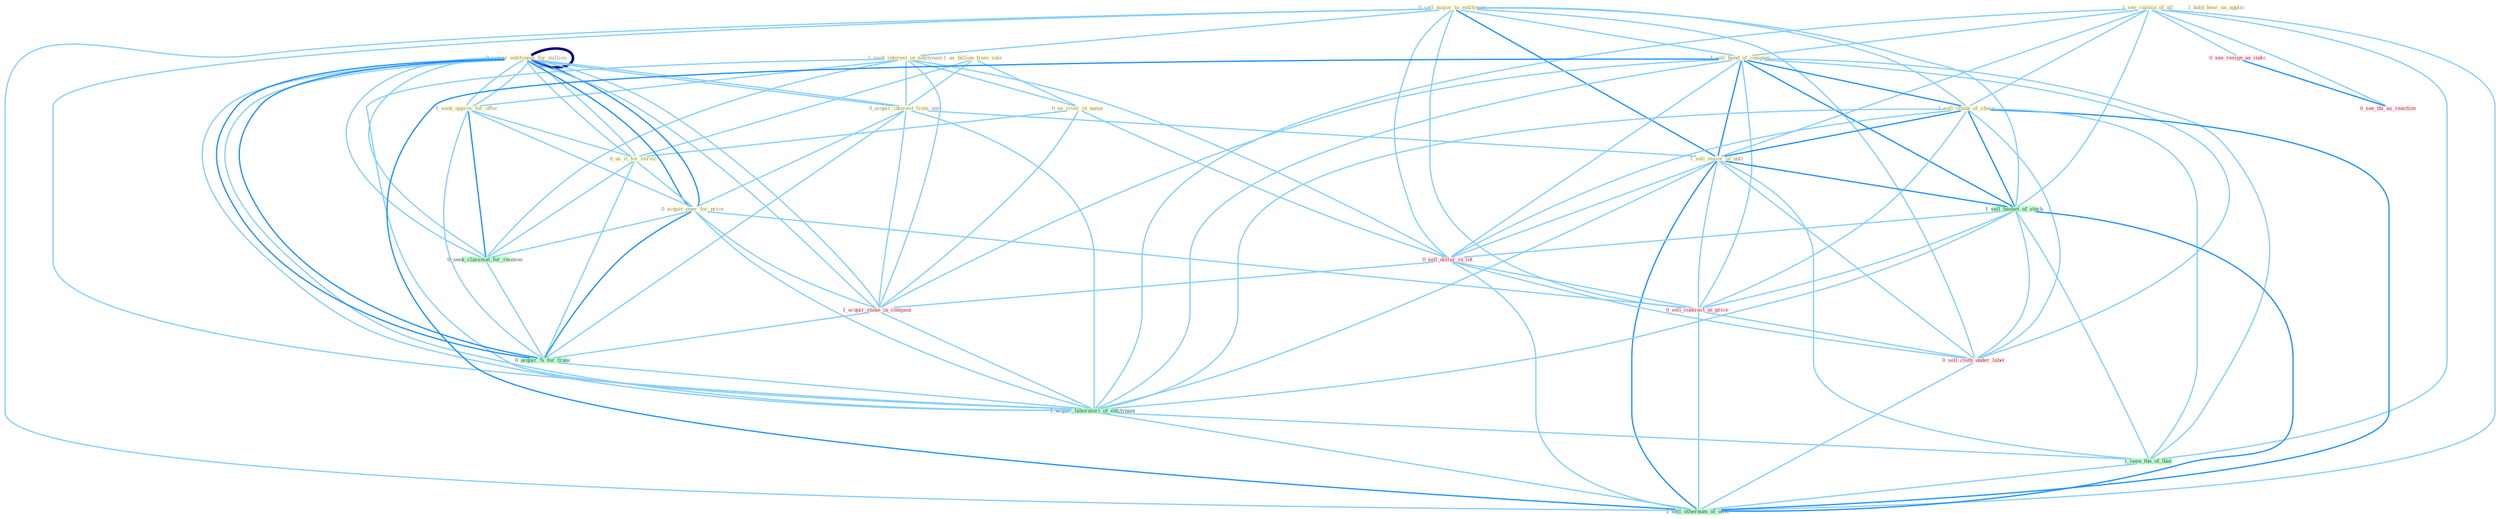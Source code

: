 Graph G{ 
    node
    [shape=polygon,style=filled,width=.5,height=.06,color="#BDFCC9",fixedsize=true,fontsize=4,
    fontcolor="#2f4f4f"];
    {node
    [color="#ffffe0", fontcolor="#8b7d6b"] "0_sell_major_to_entitynam " "1_us_billion_from_sale " "1_seek_interest_in_entitynam " "1_hold_hear_on_applic " "0_us_river_in_name " "1_see_culmin_of_all " "0_acquir_entitynam_for_million " "1_sell_bond_of_compani " "0_acquir_entitynam_for_million " "1_seek_approv_for_offer " "1_sell_chunk_of_share " "0_acquir_interest_from_unit " "0_us_it_for_servic " "1_sell_major_of_unit " "0_acquir_oper_for_price "}
{node [color="#fff0f5", fontcolor="#b22222"] "0_sell_dollar_in_lot " "0_see_resign_as_indic " "1_acquir_stake_in_compani " "0_sell_contract_at_price " "0_sell_cloth_under_label " "0_see_thi_as_reaction "}
edge [color="#B0E2FF"];

	"0_sell_major_to_entitynam " -- "1_seek_interest_in_entitynam " [w="1", color="#87cefa" ];
	"0_sell_major_to_entitynam " -- "1_sell_bond_of_compani " [w="1", color="#87cefa" ];
	"0_sell_major_to_entitynam " -- "1_sell_chunk_of_share " [w="1", color="#87cefa" ];
	"0_sell_major_to_entitynam " -- "1_sell_major_of_unit " [w="2", color="#1e90ff" , len=0.8];
	"0_sell_major_to_entitynam " -- "1_sell_basket_of_stock " [w="1", color="#87cefa" ];
	"0_sell_major_to_entitynam " -- "0_sell_dollar_in_lot " [w="1", color="#87cefa" ];
	"0_sell_major_to_entitynam " -- "0_sell_contract_at_price " [w="1", color="#87cefa" ];
	"0_sell_major_to_entitynam " -- "1_acquir_laboratori_of_entitynam " [w="1", color="#87cefa" ];
	"0_sell_major_to_entitynam " -- "0_sell_cloth_under_label " [w="1", color="#87cefa" ];
	"0_sell_major_to_entitynam " -- "1_sell_othernum_of_offic " [w="1", color="#87cefa" ];
	"1_us_billion_from_sale " -- "0_us_river_in_name " [w="1", color="#87cefa" ];
	"1_us_billion_from_sale " -- "0_acquir_interest_from_unit " [w="1", color="#87cefa" ];
	"1_us_billion_from_sale " -- "0_us_it_for_servic " [w="1", color="#87cefa" ];
	"1_seek_interest_in_entitynam " -- "0_us_river_in_name " [w="1", color="#87cefa" ];
	"1_seek_interest_in_entitynam " -- "1_seek_approv_for_offer " [w="1", color="#87cefa" ];
	"1_seek_interest_in_entitynam " -- "0_acquir_interest_from_unit " [w="1", color="#87cefa" ];
	"1_seek_interest_in_entitynam " -- "0_seek_classmat_for_reunion " [w="1", color="#87cefa" ];
	"1_seek_interest_in_entitynam " -- "0_sell_dollar_in_lot " [w="1", color="#87cefa" ];
	"1_seek_interest_in_entitynam " -- "1_acquir_stake_in_compani " [w="1", color="#87cefa" ];
	"1_seek_interest_in_entitynam " -- "1_acquir_laboratori_of_entitynam " [w="1", color="#87cefa" ];
	"0_us_river_in_name " -- "0_us_it_for_servic " [w="1", color="#87cefa" ];
	"0_us_river_in_name " -- "0_sell_dollar_in_lot " [w="1", color="#87cefa" ];
	"0_us_river_in_name " -- "1_acquir_stake_in_compani " [w="1", color="#87cefa" ];
	"1_see_culmin_of_all " -- "1_sell_bond_of_compani " [w="1", color="#87cefa" ];
	"1_see_culmin_of_all " -- "1_sell_chunk_of_share " [w="1", color="#87cefa" ];
	"1_see_culmin_of_all " -- "1_sell_major_of_unit " [w="1", color="#87cefa" ];
	"1_see_culmin_of_all " -- "1_sell_basket_of_stock " [w="1", color="#87cefa" ];
	"1_see_culmin_of_all " -- "0_see_resign_as_indic " [w="1", color="#87cefa" ];
	"1_see_culmin_of_all " -- "1_acquir_laboratori_of_entitynam " [w="1", color="#87cefa" ];
	"1_see_culmin_of_all " -- "1_seen_the_of_that " [w="1", color="#87cefa" ];
	"1_see_culmin_of_all " -- "1_sell_othernum_of_offic " [w="1", color="#87cefa" ];
	"1_see_culmin_of_all " -- "0_see_thi_as_reaction " [w="1", color="#87cefa" ];
	"0_acquir_entitynam_for_million " -- "0_acquir_entitynam_for_million " [w="4", style=bold, color="#000080", len=0.4];
	"0_acquir_entitynam_for_million " -- "1_seek_approv_for_offer " [w="1", color="#87cefa" ];
	"0_acquir_entitynam_for_million " -- "0_acquir_interest_from_unit " [w="1", color="#87cefa" ];
	"0_acquir_entitynam_for_million " -- "0_us_it_for_servic " [w="1", color="#87cefa" ];
	"0_acquir_entitynam_for_million " -- "0_acquir_oper_for_price " [w="2", color="#1e90ff" , len=0.8];
	"0_acquir_entitynam_for_million " -- "0_seek_classmat_for_reunion " [w="1", color="#87cefa" ];
	"0_acquir_entitynam_for_million " -- "1_acquir_stake_in_compani " [w="1", color="#87cefa" ];
	"0_acquir_entitynam_for_million " -- "0_acquir_%_for_franc " [w="2", color="#1e90ff" , len=0.8];
	"0_acquir_entitynam_for_million " -- "1_acquir_laboratori_of_entitynam " [w="1", color="#87cefa" ];
	"1_sell_bond_of_compani " -- "1_sell_chunk_of_share " [w="2", color="#1e90ff" , len=0.8];
	"1_sell_bond_of_compani " -- "1_sell_major_of_unit " [w="2", color="#1e90ff" , len=0.8];
	"1_sell_bond_of_compani " -- "1_sell_basket_of_stock " [w="2", color="#1e90ff" , len=0.8];
	"1_sell_bond_of_compani " -- "0_sell_dollar_in_lot " [w="1", color="#87cefa" ];
	"1_sell_bond_of_compani " -- "1_acquir_stake_in_compani " [w="1", color="#87cefa" ];
	"1_sell_bond_of_compani " -- "0_sell_contract_at_price " [w="1", color="#87cefa" ];
	"1_sell_bond_of_compani " -- "1_acquir_laboratori_of_entitynam " [w="1", color="#87cefa" ];
	"1_sell_bond_of_compani " -- "0_sell_cloth_under_label " [w="1", color="#87cefa" ];
	"1_sell_bond_of_compani " -- "1_seen_the_of_that " [w="1", color="#87cefa" ];
	"1_sell_bond_of_compani " -- "1_sell_othernum_of_offic " [w="2", color="#1e90ff" , len=0.8];
	"0_acquir_entitynam_for_million " -- "1_seek_approv_for_offer " [w="1", color="#87cefa" ];
	"0_acquir_entitynam_for_million " -- "0_acquir_interest_from_unit " [w="1", color="#87cefa" ];
	"0_acquir_entitynam_for_million " -- "0_us_it_for_servic " [w="1", color="#87cefa" ];
	"0_acquir_entitynam_for_million " -- "0_acquir_oper_for_price " [w="2", color="#1e90ff" , len=0.8];
	"0_acquir_entitynam_for_million " -- "0_seek_classmat_for_reunion " [w="1", color="#87cefa" ];
	"0_acquir_entitynam_for_million " -- "1_acquir_stake_in_compani " [w="1", color="#87cefa" ];
	"0_acquir_entitynam_for_million " -- "0_acquir_%_for_franc " [w="2", color="#1e90ff" , len=0.8];
	"0_acquir_entitynam_for_million " -- "1_acquir_laboratori_of_entitynam " [w="1", color="#87cefa" ];
	"1_seek_approv_for_offer " -- "0_us_it_for_servic " [w="1", color="#87cefa" ];
	"1_seek_approv_for_offer " -- "0_acquir_oper_for_price " [w="1", color="#87cefa" ];
	"1_seek_approv_for_offer " -- "0_seek_classmat_for_reunion " [w="2", color="#1e90ff" , len=0.8];
	"1_seek_approv_for_offer " -- "0_acquir_%_for_franc " [w="1", color="#87cefa" ];
	"1_sell_chunk_of_share " -- "1_sell_major_of_unit " [w="2", color="#1e90ff" , len=0.8];
	"1_sell_chunk_of_share " -- "1_sell_basket_of_stock " [w="2", color="#1e90ff" , len=0.8];
	"1_sell_chunk_of_share " -- "0_sell_dollar_in_lot " [w="1", color="#87cefa" ];
	"1_sell_chunk_of_share " -- "0_sell_contract_at_price " [w="1", color="#87cefa" ];
	"1_sell_chunk_of_share " -- "1_acquir_laboratori_of_entitynam " [w="1", color="#87cefa" ];
	"1_sell_chunk_of_share " -- "0_sell_cloth_under_label " [w="1", color="#87cefa" ];
	"1_sell_chunk_of_share " -- "1_seen_the_of_that " [w="1", color="#87cefa" ];
	"1_sell_chunk_of_share " -- "1_sell_othernum_of_offic " [w="2", color="#1e90ff" , len=0.8];
	"0_acquir_interest_from_unit " -- "1_sell_major_of_unit " [w="1", color="#87cefa" ];
	"0_acquir_interest_from_unit " -- "0_acquir_oper_for_price " [w="1", color="#87cefa" ];
	"0_acquir_interest_from_unit " -- "1_acquir_stake_in_compani " [w="1", color="#87cefa" ];
	"0_acquir_interest_from_unit " -- "0_acquir_%_for_franc " [w="1", color="#87cefa" ];
	"0_acquir_interest_from_unit " -- "1_acquir_laboratori_of_entitynam " [w="1", color="#87cefa" ];
	"0_us_it_for_servic " -- "0_acquir_oper_for_price " [w="1", color="#87cefa" ];
	"0_us_it_for_servic " -- "0_seek_classmat_for_reunion " [w="1", color="#87cefa" ];
	"0_us_it_for_servic " -- "0_acquir_%_for_franc " [w="1", color="#87cefa" ];
	"1_sell_major_of_unit " -- "1_sell_basket_of_stock " [w="2", color="#1e90ff" , len=0.8];
	"1_sell_major_of_unit " -- "0_sell_dollar_in_lot " [w="1", color="#87cefa" ];
	"1_sell_major_of_unit " -- "0_sell_contract_at_price " [w="1", color="#87cefa" ];
	"1_sell_major_of_unit " -- "1_acquir_laboratori_of_entitynam " [w="1", color="#87cefa" ];
	"1_sell_major_of_unit " -- "0_sell_cloth_under_label " [w="1", color="#87cefa" ];
	"1_sell_major_of_unit " -- "1_seen_the_of_that " [w="1", color="#87cefa" ];
	"1_sell_major_of_unit " -- "1_sell_othernum_of_offic " [w="2", color="#1e90ff" , len=0.8];
	"0_acquir_oper_for_price " -- "0_seek_classmat_for_reunion " [w="1", color="#87cefa" ];
	"0_acquir_oper_for_price " -- "1_acquir_stake_in_compani " [w="1", color="#87cefa" ];
	"0_acquir_oper_for_price " -- "0_acquir_%_for_franc " [w="2", color="#1e90ff" , len=0.8];
	"0_acquir_oper_for_price " -- "0_sell_contract_at_price " [w="1", color="#87cefa" ];
	"0_acquir_oper_for_price " -- "1_acquir_laboratori_of_entitynam " [w="1", color="#87cefa" ];
	"0_seek_classmat_for_reunion " -- "0_acquir_%_for_franc " [w="1", color="#87cefa" ];
	"1_sell_basket_of_stock " -- "0_sell_dollar_in_lot " [w="1", color="#87cefa" ];
	"1_sell_basket_of_stock " -- "0_sell_contract_at_price " [w="1", color="#87cefa" ];
	"1_sell_basket_of_stock " -- "1_acquir_laboratori_of_entitynam " [w="1", color="#87cefa" ];
	"1_sell_basket_of_stock " -- "0_sell_cloth_under_label " [w="1", color="#87cefa" ];
	"1_sell_basket_of_stock " -- "1_seen_the_of_that " [w="1", color="#87cefa" ];
	"1_sell_basket_of_stock " -- "1_sell_othernum_of_offic " [w="2", color="#1e90ff" , len=0.8];
	"0_sell_dollar_in_lot " -- "1_acquir_stake_in_compani " [w="1", color="#87cefa" ];
	"0_sell_dollar_in_lot " -- "0_sell_contract_at_price " [w="1", color="#87cefa" ];
	"0_sell_dollar_in_lot " -- "0_sell_cloth_under_label " [w="1", color="#87cefa" ];
	"0_sell_dollar_in_lot " -- "1_sell_othernum_of_offic " [w="1", color="#87cefa" ];
	"0_see_resign_as_indic " -- "0_see_thi_as_reaction " [w="2", color="#1e90ff" , len=0.8];
	"1_acquir_stake_in_compani " -- "0_acquir_%_for_franc " [w="1", color="#87cefa" ];
	"1_acquir_stake_in_compani " -- "1_acquir_laboratori_of_entitynam " [w="1", color="#87cefa" ];
	"0_acquir_%_for_franc " -- "1_acquir_laboratori_of_entitynam " [w="1", color="#87cefa" ];
	"0_sell_contract_at_price " -- "0_sell_cloth_under_label " [w="1", color="#87cefa" ];
	"0_sell_contract_at_price " -- "1_sell_othernum_of_offic " [w="1", color="#87cefa" ];
	"1_acquir_laboratori_of_entitynam " -- "1_seen_the_of_that " [w="1", color="#87cefa" ];
	"1_acquir_laboratori_of_entitynam " -- "1_sell_othernum_of_offic " [w="1", color="#87cefa" ];
	"0_sell_cloth_under_label " -- "1_sell_othernum_of_offic " [w="1", color="#87cefa" ];
	"1_seen_the_of_that " -- "1_sell_othernum_of_offic " [w="1", color="#87cefa" ];
}